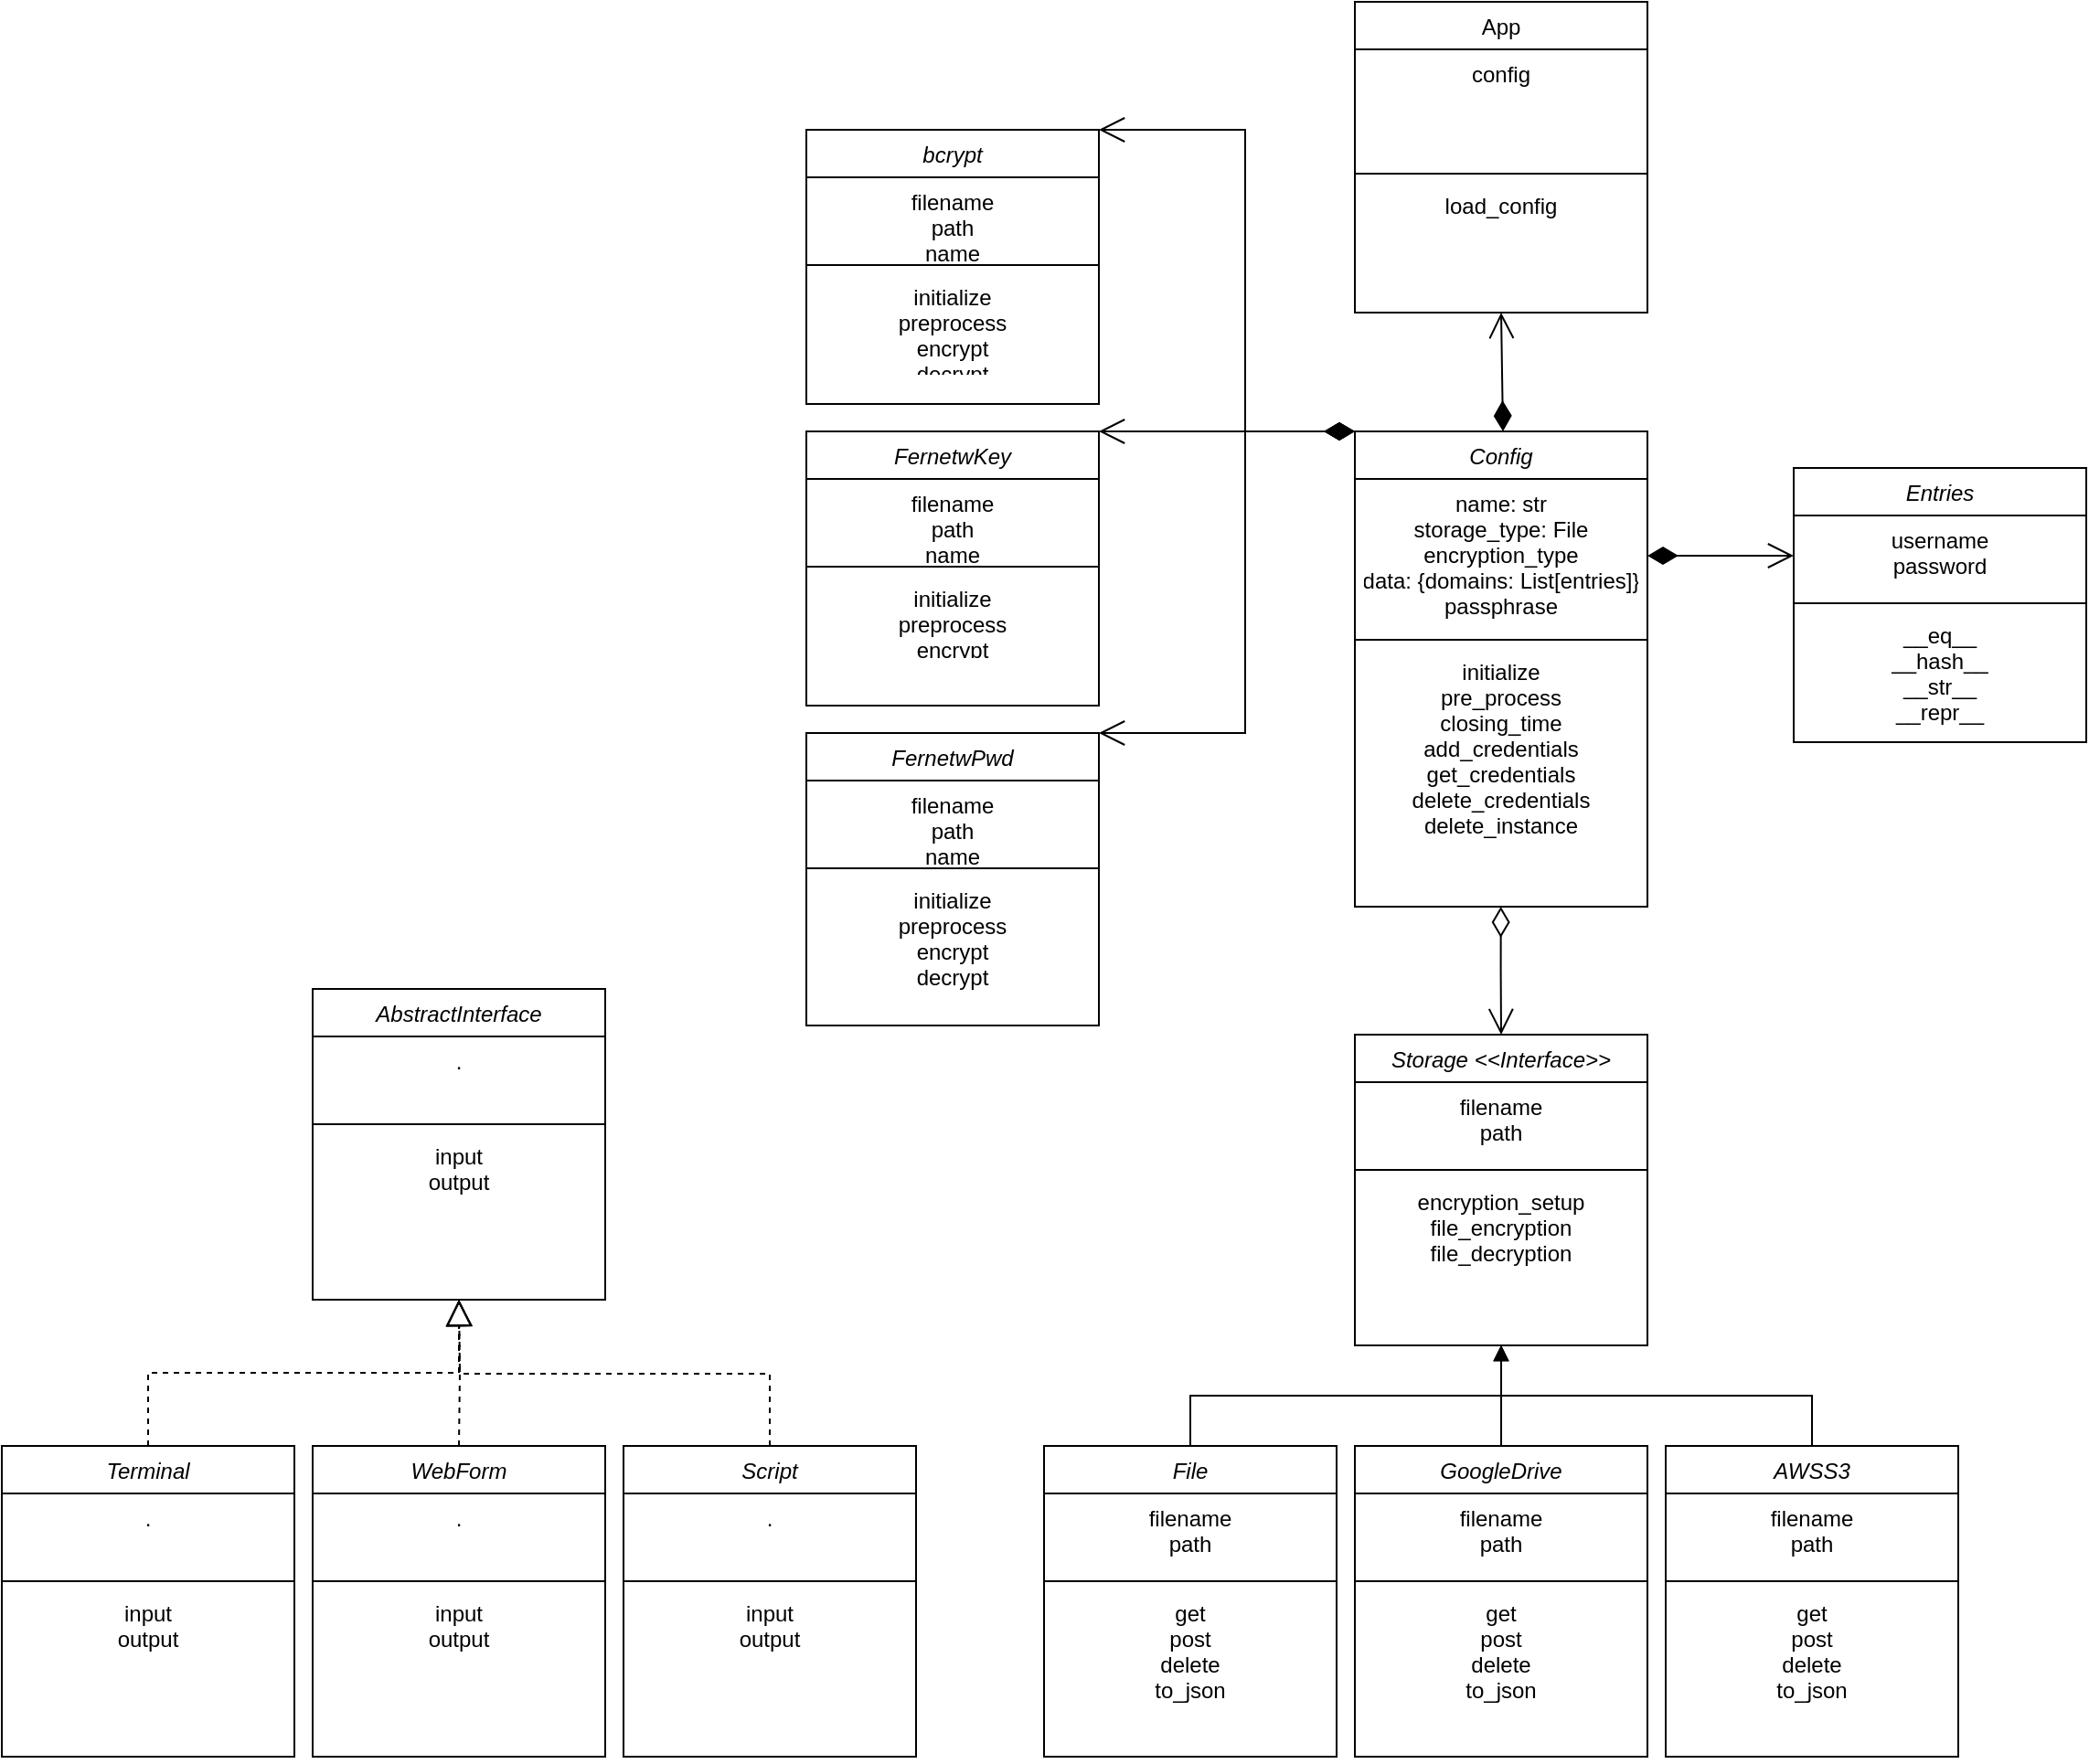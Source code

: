<mxfile version="24.7.17">
  <diagram id="C5RBs43oDa-KdzZeNtuy" name="Page-1">
    <mxGraphModel dx="2710" dy="1334" grid="1" gridSize="10" guides="1" tooltips="1" connect="1" arrows="1" fold="1" page="1" pageScale="1" pageWidth="827" pageHeight="1169" math="0" shadow="0">
      <root>
        <mxCell id="WIyWlLk6GJQsqaUBKTNV-0" />
        <mxCell id="WIyWlLk6GJQsqaUBKTNV-1" parent="WIyWlLk6GJQsqaUBKTNV-0" />
        <mxCell id="zkfFHV4jXpPFQw0GAbJ--0" value="Entries" style="swimlane;fontStyle=2;align=center;verticalAlign=top;childLayout=stackLayout;horizontal=1;startSize=26;horizontalStack=0;resizeParent=1;resizeLast=0;collapsible=1;marginBottom=0;rounded=0;shadow=0;strokeWidth=1;labelBackgroundColor=none;" parent="WIyWlLk6GJQsqaUBKTNV-1" vertex="1">
          <mxGeometry x="180" y="385" width="160" height="150" as="geometry">
            <mxRectangle x="230" y="140" width="160" height="26" as="alternateBounds" />
          </mxGeometry>
        </mxCell>
        <mxCell id="zkfFHV4jXpPFQw0GAbJ--1" value="username&#xa;password" style="text;align=center;verticalAlign=top;spacingLeft=4;spacingRight=4;overflow=hidden;rotatable=0;points=[[0,0.5],[1,0.5]];portConstraint=eastwest;labelBackgroundColor=none;" parent="zkfFHV4jXpPFQw0GAbJ--0" vertex="1">
          <mxGeometry y="26" width="160" height="44" as="geometry" />
        </mxCell>
        <mxCell id="zkfFHV4jXpPFQw0GAbJ--4" value="" style="line;html=1;strokeWidth=1;align=left;verticalAlign=middle;spacingTop=-1;spacingLeft=3;spacingRight=3;rotatable=0;labelPosition=right;points=[];portConstraint=eastwest;labelBackgroundColor=none;" parent="zkfFHV4jXpPFQw0GAbJ--0" vertex="1">
          <mxGeometry y="70" width="160" height="8" as="geometry" />
        </mxCell>
        <mxCell id="zkfFHV4jXpPFQw0GAbJ--5" value="__eq__&#xa;__hash__&#xa;__str__&#xa;__repr__" style="text;align=center;verticalAlign=top;spacingLeft=4;spacingRight=4;overflow=hidden;rotatable=0;points=[[0,0.5],[1,0.5]];portConstraint=eastwest;labelBackgroundColor=none;" parent="zkfFHV4jXpPFQw0GAbJ--0" vertex="1">
          <mxGeometry y="78" width="160" height="72" as="geometry" />
        </mxCell>
        <mxCell id="zkfFHV4jXpPFQw0GAbJ--17" value="App" style="swimlane;fontStyle=0;align=center;verticalAlign=top;childLayout=stackLayout;horizontal=1;startSize=26;horizontalStack=0;resizeParent=1;resizeLast=0;collapsible=1;marginBottom=0;rounded=0;shadow=0;strokeWidth=1;labelBackgroundColor=none;" parent="WIyWlLk6GJQsqaUBKTNV-1" vertex="1">
          <mxGeometry x="-60" y="130" width="160" height="170" as="geometry">
            <mxRectangle x="120" y="-210" width="160" height="26" as="alternateBounds" />
          </mxGeometry>
        </mxCell>
        <mxCell id="zkfFHV4jXpPFQw0GAbJ--18" value="config" style="text;align=center;verticalAlign=top;spacingLeft=4;spacingRight=4;overflow=hidden;rotatable=0;points=[[0,0.5],[1,0.5]];portConstraint=eastwest;labelBackgroundColor=none;" parent="zkfFHV4jXpPFQw0GAbJ--17" vertex="1">
          <mxGeometry y="26" width="160" height="64" as="geometry" />
        </mxCell>
        <mxCell id="zkfFHV4jXpPFQw0GAbJ--23" value="" style="line;html=1;strokeWidth=1;align=left;verticalAlign=middle;spacingTop=-1;spacingLeft=3;spacingRight=3;rotatable=0;labelPosition=right;points=[];portConstraint=eastwest;labelBackgroundColor=none;" parent="zkfFHV4jXpPFQw0GAbJ--17" vertex="1">
          <mxGeometry y="90" width="160" height="8" as="geometry" />
        </mxCell>
        <mxCell id="zkfFHV4jXpPFQw0GAbJ--24" value="load_config" style="text;align=center;verticalAlign=top;spacingLeft=4;spacingRight=4;overflow=hidden;rotatable=0;points=[[0,0.5],[1,0.5]];portConstraint=eastwest;labelBackgroundColor=none;" parent="zkfFHV4jXpPFQw0GAbJ--17" vertex="1">
          <mxGeometry y="98" width="160" height="52" as="geometry" />
        </mxCell>
        <mxCell id="KMxtjk_TlvN9ZybdX43b-0" value="Config" style="swimlane;fontStyle=2;align=center;verticalAlign=top;childLayout=stackLayout;horizontal=1;startSize=26;horizontalStack=0;resizeParent=1;resizeLast=0;collapsible=1;marginBottom=0;rounded=0;shadow=0;strokeWidth=1;labelBackgroundColor=none;" parent="WIyWlLk6GJQsqaUBKTNV-1" vertex="1">
          <mxGeometry x="-60" y="365" width="160" height="260" as="geometry">
            <mxRectangle x="20" y="-20" width="160" height="26" as="alternateBounds" />
          </mxGeometry>
        </mxCell>
        <mxCell id="KMxtjk_TlvN9ZybdX43b-1" value="name: str&#xa;storage_type: File&#xa;encryption_type&#xa;data: {domains: List[entries]}&#xa;passphrase" style="text;align=center;verticalAlign=top;spacingLeft=4;spacingRight=4;overflow=hidden;rotatable=0;points=[[0,0.5],[1,0.5]];portConstraint=eastwest;labelBackgroundColor=none;" parent="KMxtjk_TlvN9ZybdX43b-0" vertex="1">
          <mxGeometry y="26" width="160" height="84" as="geometry" />
        </mxCell>
        <mxCell id="KMxtjk_TlvN9ZybdX43b-2" value="" style="line;html=1;strokeWidth=1;align=left;verticalAlign=middle;spacingTop=-1;spacingLeft=3;spacingRight=3;rotatable=0;labelPosition=right;points=[];portConstraint=eastwest;labelBackgroundColor=none;" parent="KMxtjk_TlvN9ZybdX43b-0" vertex="1">
          <mxGeometry y="110" width="160" height="8" as="geometry" />
        </mxCell>
        <mxCell id="KMxtjk_TlvN9ZybdX43b-3" value="initialize&#xa;pre_process&#xa;closing_time&#xa;add_credentials&#xa;get_credentials&#xa;delete_credentials&#xa;delete_instance" style="text;align=center;verticalAlign=top;spacingLeft=4;spacingRight=4;overflow=hidden;rotatable=0;points=[[0,0.5],[1,0.5]];portConstraint=eastwest;labelBackgroundColor=none;" parent="KMxtjk_TlvN9ZybdX43b-0" vertex="1">
          <mxGeometry y="118" width="160" height="142" as="geometry" />
        </mxCell>
        <mxCell id="KMxtjk_TlvN9ZybdX43b-21" value="File" style="swimlane;fontStyle=2;align=center;verticalAlign=top;childLayout=stackLayout;horizontal=1;startSize=26;horizontalStack=0;resizeParent=1;resizeLast=0;collapsible=1;marginBottom=0;rounded=0;shadow=0;strokeWidth=1;labelBackgroundColor=none;" parent="WIyWlLk6GJQsqaUBKTNV-1" vertex="1">
          <mxGeometry x="-230" y="920" width="160" height="170" as="geometry">
            <mxRectangle x="230" y="140" width="160" height="26" as="alternateBounds" />
          </mxGeometry>
        </mxCell>
        <mxCell id="KMxtjk_TlvN9ZybdX43b-22" value="filename&#xa;path" style="text;align=center;verticalAlign=top;spacingLeft=4;spacingRight=4;overflow=hidden;rotatable=0;points=[[0,0.5],[1,0.5]];portConstraint=eastwest;labelBackgroundColor=none;" parent="KMxtjk_TlvN9ZybdX43b-21" vertex="1">
          <mxGeometry y="26" width="160" height="44" as="geometry" />
        </mxCell>
        <mxCell id="KMxtjk_TlvN9ZybdX43b-23" value="" style="line;html=1;strokeWidth=1;align=left;verticalAlign=middle;spacingTop=-1;spacingLeft=3;spacingRight=3;rotatable=0;labelPosition=right;points=[];portConstraint=eastwest;labelBackgroundColor=none;" parent="KMxtjk_TlvN9ZybdX43b-21" vertex="1">
          <mxGeometry y="70" width="160" height="8" as="geometry" />
        </mxCell>
        <mxCell id="KMxtjk_TlvN9ZybdX43b-25" value="get&#xa;post&#xa;delete&#xa;to_json" style="text;align=center;verticalAlign=top;spacingLeft=4;spacingRight=4;overflow=hidden;rotatable=0;points=[[0,0.5],[1,0.5]];portConstraint=eastwest;labelBackgroundColor=none;" parent="KMxtjk_TlvN9ZybdX43b-21" vertex="1">
          <mxGeometry y="78" width="160" height="92" as="geometry" />
        </mxCell>
        <mxCell id="KMxtjk_TlvN9ZybdX43b-26" value="GoogleDrive" style="swimlane;fontStyle=2;align=center;verticalAlign=top;childLayout=stackLayout;horizontal=1;startSize=26;horizontalStack=0;resizeParent=1;resizeLast=0;collapsible=1;marginBottom=0;rounded=0;shadow=0;strokeWidth=1;labelBackgroundColor=none;" parent="WIyWlLk6GJQsqaUBKTNV-1" vertex="1">
          <mxGeometry x="-60" y="920" width="160" height="170" as="geometry">
            <mxRectangle x="230" y="140" width="160" height="26" as="alternateBounds" />
          </mxGeometry>
        </mxCell>
        <mxCell id="KMxtjk_TlvN9ZybdX43b-27" value="filename&#xa;path" style="text;align=center;verticalAlign=top;spacingLeft=4;spacingRight=4;overflow=hidden;rotatable=0;points=[[0,0.5],[1,0.5]];portConstraint=eastwest;labelBackgroundColor=none;" parent="KMxtjk_TlvN9ZybdX43b-26" vertex="1">
          <mxGeometry y="26" width="160" height="44" as="geometry" />
        </mxCell>
        <mxCell id="KMxtjk_TlvN9ZybdX43b-28" value="" style="line;html=1;strokeWidth=1;align=left;verticalAlign=middle;spacingTop=-1;spacingLeft=3;spacingRight=3;rotatable=0;labelPosition=right;points=[];portConstraint=eastwest;labelBackgroundColor=none;" parent="KMxtjk_TlvN9ZybdX43b-26" vertex="1">
          <mxGeometry y="70" width="160" height="8" as="geometry" />
        </mxCell>
        <mxCell id="KMxtjk_TlvN9ZybdX43b-29" value="get&#xa;post&#xa;delete&#xa;to_json" style="text;align=center;verticalAlign=top;spacingLeft=4;spacingRight=4;overflow=hidden;rotatable=0;points=[[0,0.5],[1,0.5]];portConstraint=eastwest;labelBackgroundColor=none;" parent="KMxtjk_TlvN9ZybdX43b-26" vertex="1">
          <mxGeometry y="78" width="160" height="92" as="geometry" />
        </mxCell>
        <mxCell id="KMxtjk_TlvN9ZybdX43b-30" value="AWSS3" style="swimlane;fontStyle=2;align=center;verticalAlign=top;childLayout=stackLayout;horizontal=1;startSize=26;horizontalStack=0;resizeParent=1;resizeLast=0;collapsible=1;marginBottom=0;rounded=0;shadow=0;strokeWidth=1;labelBackgroundColor=none;" parent="WIyWlLk6GJQsqaUBKTNV-1" vertex="1">
          <mxGeometry x="110" y="920" width="160" height="170" as="geometry">
            <mxRectangle x="230" y="140" width="160" height="26" as="alternateBounds" />
          </mxGeometry>
        </mxCell>
        <mxCell id="KMxtjk_TlvN9ZybdX43b-31" value="filename&#xa;path" style="text;align=center;verticalAlign=top;spacingLeft=4;spacingRight=4;overflow=hidden;rotatable=0;points=[[0,0.5],[1,0.5]];portConstraint=eastwest;labelBackgroundColor=none;" parent="KMxtjk_TlvN9ZybdX43b-30" vertex="1">
          <mxGeometry y="26" width="160" height="44" as="geometry" />
        </mxCell>
        <mxCell id="KMxtjk_TlvN9ZybdX43b-32" value="" style="line;html=1;strokeWidth=1;align=left;verticalAlign=middle;spacingTop=-1;spacingLeft=3;spacingRight=3;rotatable=0;labelPosition=right;points=[];portConstraint=eastwest;labelBackgroundColor=none;" parent="KMxtjk_TlvN9ZybdX43b-30" vertex="1">
          <mxGeometry y="70" width="160" height="8" as="geometry" />
        </mxCell>
        <mxCell id="KMxtjk_TlvN9ZybdX43b-33" value="get&#xa;post&#xa;delete&#xa;to_json" style="text;align=center;verticalAlign=top;spacingLeft=4;spacingRight=4;overflow=hidden;rotatable=0;points=[[0,0.5],[1,0.5]];portConstraint=eastwest;labelBackgroundColor=none;" parent="KMxtjk_TlvN9ZybdX43b-30" vertex="1">
          <mxGeometry y="78" width="160" height="92" as="geometry" />
        </mxCell>
        <mxCell id="KMxtjk_TlvN9ZybdX43b-39" value="FernetwKey" style="swimlane;fontStyle=2;align=center;verticalAlign=top;childLayout=stackLayout;horizontal=1;startSize=26;horizontalStack=0;resizeParent=1;resizeLast=0;collapsible=1;marginBottom=0;rounded=0;shadow=0;strokeWidth=1;labelBackgroundColor=none;" parent="WIyWlLk6GJQsqaUBKTNV-1" vertex="1">
          <mxGeometry x="-360" y="365" width="160" height="150" as="geometry">
            <mxRectangle x="-270" y="130" width="160" height="26" as="alternateBounds" />
          </mxGeometry>
        </mxCell>
        <mxCell id="KMxtjk_TlvN9ZybdX43b-40" value="filename&#xa;path&#xa;name" style="text;align=center;verticalAlign=top;spacingLeft=4;spacingRight=4;overflow=hidden;rotatable=0;points=[[0,0.5],[1,0.5]];portConstraint=eastwest;labelBackgroundColor=none;" parent="KMxtjk_TlvN9ZybdX43b-39" vertex="1">
          <mxGeometry y="26" width="160" height="44" as="geometry" />
        </mxCell>
        <mxCell id="KMxtjk_TlvN9ZybdX43b-41" value="" style="line;html=1;strokeWidth=1;align=left;verticalAlign=middle;spacingTop=-1;spacingLeft=3;spacingRight=3;rotatable=0;labelPosition=right;points=[];portConstraint=eastwest;labelBackgroundColor=none;" parent="KMxtjk_TlvN9ZybdX43b-39" vertex="1">
          <mxGeometry y="70" width="160" height="8" as="geometry" />
        </mxCell>
        <mxCell id="KMxtjk_TlvN9ZybdX43b-42" value="initialize&#xa;preprocess&#xa;encrypt&#xa;decrypt" style="text;align=center;verticalAlign=top;spacingLeft=4;spacingRight=4;overflow=hidden;rotatable=0;points=[[0,0.5],[1,0.5]];portConstraint=eastwest;labelBackgroundColor=none;" parent="KMxtjk_TlvN9ZybdX43b-39" vertex="1">
          <mxGeometry y="78" width="160" height="42" as="geometry" />
        </mxCell>
        <mxCell id="KMxtjk_TlvN9ZybdX43b-44" value="FernetwPwd" style="swimlane;fontStyle=2;align=center;verticalAlign=top;childLayout=stackLayout;horizontal=1;startSize=26;horizontalStack=0;resizeParent=1;resizeLast=0;collapsible=1;marginBottom=0;rounded=0;shadow=0;strokeWidth=1;labelBackgroundColor=none;" parent="WIyWlLk6GJQsqaUBKTNV-1" vertex="1">
          <mxGeometry x="-360" y="530" width="160" height="160" as="geometry">
            <mxRectangle x="-270" y="270" width="160" height="26" as="alternateBounds" />
          </mxGeometry>
        </mxCell>
        <mxCell id="KMxtjk_TlvN9ZybdX43b-45" value="filename&#xa;path&#xa;name" style="text;align=center;verticalAlign=top;spacingLeft=4;spacingRight=4;overflow=hidden;rotatable=0;points=[[0,0.5],[1,0.5]];portConstraint=eastwest;labelBackgroundColor=none;" parent="KMxtjk_TlvN9ZybdX43b-44" vertex="1">
          <mxGeometry y="26" width="160" height="44" as="geometry" />
        </mxCell>
        <mxCell id="KMxtjk_TlvN9ZybdX43b-46" value="" style="line;html=1;strokeWidth=1;align=left;verticalAlign=middle;spacingTop=-1;spacingLeft=3;spacingRight=3;rotatable=0;labelPosition=right;points=[];portConstraint=eastwest;labelBackgroundColor=none;" parent="KMxtjk_TlvN9ZybdX43b-44" vertex="1">
          <mxGeometry y="70" width="160" height="8" as="geometry" />
        </mxCell>
        <mxCell id="KMxtjk_TlvN9ZybdX43b-47" value="initialize&#xa;preprocess&#xa;encrypt&#xa;decrypt" style="text;align=center;verticalAlign=top;spacingLeft=4;spacingRight=4;overflow=hidden;rotatable=0;points=[[0,0.5],[1,0.5]];portConstraint=eastwest;labelBackgroundColor=none;" parent="KMxtjk_TlvN9ZybdX43b-44" vertex="1">
          <mxGeometry y="78" width="160" height="62" as="geometry" />
        </mxCell>
        <mxCell id="12SCsUHbPmjHxezPQYiS-5" style="edgeStyle=orthogonalEdgeStyle;rounded=0;orthogonalLoop=1;jettySize=auto;html=1;exitX=1;exitY=0.5;exitDx=0;exitDy=0;" edge="1" parent="KMxtjk_TlvN9ZybdX43b-44" source="KMxtjk_TlvN9ZybdX43b-45" target="KMxtjk_TlvN9ZybdX43b-45">
          <mxGeometry relative="1" as="geometry" />
        </mxCell>
        <mxCell id="KMxtjk_TlvN9ZybdX43b-51" value="bcrypt" style="swimlane;fontStyle=2;align=center;verticalAlign=top;childLayout=stackLayout;horizontal=1;startSize=26;horizontalStack=0;resizeParent=1;resizeLast=0;collapsible=1;marginBottom=0;rounded=0;shadow=0;strokeWidth=1;labelBackgroundColor=none;" parent="WIyWlLk6GJQsqaUBKTNV-1" vertex="1">
          <mxGeometry x="-360" y="200" width="160" height="150" as="geometry">
            <mxRectangle x="-270" y="-10" width="160" height="26" as="alternateBounds" />
          </mxGeometry>
        </mxCell>
        <mxCell id="KMxtjk_TlvN9ZybdX43b-52" value="filename&#xa;path&#xa;name" style="text;align=center;verticalAlign=top;spacingLeft=4;spacingRight=4;overflow=hidden;rotatable=0;points=[[0,0.5],[1,0.5]];portConstraint=eastwest;labelBackgroundColor=none;" parent="KMxtjk_TlvN9ZybdX43b-51" vertex="1">
          <mxGeometry y="26" width="160" height="44" as="geometry" />
        </mxCell>
        <mxCell id="KMxtjk_TlvN9ZybdX43b-53" value="" style="line;html=1;strokeWidth=1;align=left;verticalAlign=middle;spacingTop=-1;spacingLeft=3;spacingRight=3;rotatable=0;labelPosition=right;points=[];portConstraint=eastwest;labelBackgroundColor=none;" parent="KMxtjk_TlvN9ZybdX43b-51" vertex="1">
          <mxGeometry y="70" width="160" height="8" as="geometry" />
        </mxCell>
        <mxCell id="KMxtjk_TlvN9ZybdX43b-54" value="initialize&#xa;preprocess&#xa;encrypt&#xa;decrypt" style="text;align=center;verticalAlign=top;spacingLeft=4;spacingRight=4;overflow=hidden;rotatable=0;points=[[0,0.5],[1,0.5]];portConstraint=eastwest;labelBackgroundColor=none;" parent="KMxtjk_TlvN9ZybdX43b-51" vertex="1">
          <mxGeometry y="78" width="160" height="52" as="geometry" />
        </mxCell>
        <mxCell id="9E2WWU8BKXoRJev0Updc-7" value="Storage &lt;&lt;Interface&gt;&gt;" style="swimlane;fontStyle=2;align=center;verticalAlign=top;childLayout=stackLayout;horizontal=1;startSize=26;horizontalStack=0;resizeParent=1;resizeLast=0;collapsible=1;marginBottom=0;rounded=0;shadow=0;strokeWidth=1;labelBackgroundColor=none;" parent="WIyWlLk6GJQsqaUBKTNV-1" vertex="1">
          <mxGeometry x="-60" y="695" width="160" height="170" as="geometry">
            <mxRectangle x="230" y="140" width="160" height="26" as="alternateBounds" />
          </mxGeometry>
        </mxCell>
        <mxCell id="9E2WWU8BKXoRJev0Updc-8" value="filename&#xa;path" style="text;align=center;verticalAlign=top;spacingLeft=4;spacingRight=4;overflow=hidden;rotatable=0;points=[[0,0.5],[1,0.5]];portConstraint=eastwest;labelBackgroundColor=none;" parent="9E2WWU8BKXoRJev0Updc-7" vertex="1">
          <mxGeometry y="26" width="160" height="44" as="geometry" />
        </mxCell>
        <mxCell id="9E2WWU8BKXoRJev0Updc-9" value="" style="line;html=1;strokeWidth=1;align=left;verticalAlign=middle;spacingTop=-1;spacingLeft=3;spacingRight=3;rotatable=0;labelPosition=right;points=[];portConstraint=eastwest;labelBackgroundColor=none;" parent="9E2WWU8BKXoRJev0Updc-7" vertex="1">
          <mxGeometry y="70" width="160" height="8" as="geometry" />
        </mxCell>
        <mxCell id="9E2WWU8BKXoRJev0Updc-10" value="encryption_setup&#xa;file_encryption&#xa;file_decryption" style="text;align=center;verticalAlign=top;spacingLeft=4;spacingRight=4;overflow=hidden;rotatable=0;points=[[0,0.5],[1,0.5]];portConstraint=eastwest;labelBackgroundColor=none;" parent="9E2WWU8BKXoRJev0Updc-7" vertex="1">
          <mxGeometry y="78" width="160" height="52" as="geometry" />
        </mxCell>
        <mxCell id="DhrwB3jTMk689W4C4ns6-12" value="Terminal" style="swimlane;fontStyle=2;align=center;verticalAlign=top;childLayout=stackLayout;horizontal=1;startSize=26;horizontalStack=0;resizeParent=1;resizeLast=0;collapsible=1;marginBottom=0;rounded=0;shadow=0;strokeWidth=1;labelBackgroundColor=none;" parent="WIyWlLk6GJQsqaUBKTNV-1" vertex="1">
          <mxGeometry x="-800" y="920" width="160" height="170" as="geometry">
            <mxRectangle x="230" y="140" width="160" height="26" as="alternateBounds" />
          </mxGeometry>
        </mxCell>
        <mxCell id="DhrwB3jTMk689W4C4ns6-13" value="." style="text;align=center;verticalAlign=top;spacingLeft=4;spacingRight=4;overflow=hidden;rotatable=0;points=[[0,0.5],[1,0.5]];portConstraint=eastwest;labelBackgroundColor=none;" parent="DhrwB3jTMk689W4C4ns6-12" vertex="1">
          <mxGeometry y="26" width="160" height="44" as="geometry" />
        </mxCell>
        <mxCell id="DhrwB3jTMk689W4C4ns6-14" value="" style="line;html=1;strokeWidth=1;align=left;verticalAlign=middle;spacingTop=-1;spacingLeft=3;spacingRight=3;rotatable=0;labelPosition=right;points=[];portConstraint=eastwest;labelBackgroundColor=none;" parent="DhrwB3jTMk689W4C4ns6-12" vertex="1">
          <mxGeometry y="70" width="160" height="8" as="geometry" />
        </mxCell>
        <mxCell id="DhrwB3jTMk689W4C4ns6-15" value="input&#xa;output" style="text;align=center;verticalAlign=top;spacingLeft=4;spacingRight=4;overflow=hidden;rotatable=0;points=[[0,0.5],[1,0.5]];portConstraint=eastwest;labelBackgroundColor=none;" parent="DhrwB3jTMk689W4C4ns6-12" vertex="1">
          <mxGeometry y="78" width="160" height="92" as="geometry" />
        </mxCell>
        <mxCell id="DhrwB3jTMk689W4C4ns6-16" value="WebForm" style="swimlane;fontStyle=2;align=center;verticalAlign=top;childLayout=stackLayout;horizontal=1;startSize=26;horizontalStack=0;resizeParent=1;resizeLast=0;collapsible=1;marginBottom=0;rounded=0;shadow=0;strokeWidth=1;labelBackgroundColor=none;" parent="WIyWlLk6GJQsqaUBKTNV-1" vertex="1">
          <mxGeometry x="-630" y="920" width="160" height="170" as="geometry">
            <mxRectangle x="230" y="140" width="160" height="26" as="alternateBounds" />
          </mxGeometry>
        </mxCell>
        <mxCell id="DhrwB3jTMk689W4C4ns6-17" value="." style="text;align=center;verticalAlign=top;spacingLeft=4;spacingRight=4;overflow=hidden;rotatable=0;points=[[0,0.5],[1,0.5]];portConstraint=eastwest;labelBackgroundColor=none;" parent="DhrwB3jTMk689W4C4ns6-16" vertex="1">
          <mxGeometry y="26" width="160" height="44" as="geometry" />
        </mxCell>
        <mxCell id="DhrwB3jTMk689W4C4ns6-18" value="" style="line;html=1;strokeWidth=1;align=left;verticalAlign=middle;spacingTop=-1;spacingLeft=3;spacingRight=3;rotatable=0;labelPosition=right;points=[];portConstraint=eastwest;labelBackgroundColor=none;" parent="DhrwB3jTMk689W4C4ns6-16" vertex="1">
          <mxGeometry y="70" width="160" height="8" as="geometry" />
        </mxCell>
        <mxCell id="DhrwB3jTMk689W4C4ns6-19" value="input&#xa;output" style="text;align=center;verticalAlign=top;spacingLeft=4;spacingRight=4;overflow=hidden;rotatable=0;points=[[0,0.5],[1,0.5]];portConstraint=eastwest;labelBackgroundColor=none;" parent="DhrwB3jTMk689W4C4ns6-16" vertex="1">
          <mxGeometry y="78" width="160" height="92" as="geometry" />
        </mxCell>
        <mxCell id="DhrwB3jTMk689W4C4ns6-20" value="Script" style="swimlane;fontStyle=2;align=center;verticalAlign=top;childLayout=stackLayout;horizontal=1;startSize=26;horizontalStack=0;resizeParent=1;resizeLast=0;collapsible=1;marginBottom=0;rounded=0;shadow=0;strokeWidth=1;labelBackgroundColor=none;" parent="WIyWlLk6GJQsqaUBKTNV-1" vertex="1">
          <mxGeometry x="-460" y="920" width="160" height="170" as="geometry">
            <mxRectangle x="230" y="140" width="160" height="26" as="alternateBounds" />
          </mxGeometry>
        </mxCell>
        <mxCell id="DhrwB3jTMk689W4C4ns6-21" value="." style="text;align=center;verticalAlign=top;spacingLeft=4;spacingRight=4;overflow=hidden;rotatable=0;points=[[0,0.5],[1,0.5]];portConstraint=eastwest;labelBackgroundColor=none;" parent="DhrwB3jTMk689W4C4ns6-20" vertex="1">
          <mxGeometry y="26" width="160" height="44" as="geometry" />
        </mxCell>
        <mxCell id="DhrwB3jTMk689W4C4ns6-22" value="" style="line;html=1;strokeWidth=1;align=left;verticalAlign=middle;spacingTop=-1;spacingLeft=3;spacingRight=3;rotatable=0;labelPosition=right;points=[];portConstraint=eastwest;labelBackgroundColor=none;" parent="DhrwB3jTMk689W4C4ns6-20" vertex="1">
          <mxGeometry y="70" width="160" height="8" as="geometry" />
        </mxCell>
        <mxCell id="DhrwB3jTMk689W4C4ns6-23" value="input&#xa;output" style="text;align=center;verticalAlign=top;spacingLeft=4;spacingRight=4;overflow=hidden;rotatable=0;points=[[0,0.5],[1,0.5]];portConstraint=eastwest;labelBackgroundColor=none;" parent="DhrwB3jTMk689W4C4ns6-20" vertex="1">
          <mxGeometry y="78" width="160" height="92" as="geometry" />
        </mxCell>
        <mxCell id="DhrwB3jTMk689W4C4ns6-25" value="AbstractInterface" style="swimlane;fontStyle=2;align=center;verticalAlign=top;childLayout=stackLayout;horizontal=1;startSize=26;horizontalStack=0;resizeParent=1;resizeLast=0;collapsible=1;marginBottom=0;rounded=0;shadow=0;strokeWidth=1;labelBackgroundColor=none;" parent="WIyWlLk6GJQsqaUBKTNV-1" vertex="1">
          <mxGeometry x="-630" y="670" width="160" height="170" as="geometry">
            <mxRectangle x="230" y="140" width="160" height="26" as="alternateBounds" />
          </mxGeometry>
        </mxCell>
        <mxCell id="DhrwB3jTMk689W4C4ns6-26" value="." style="text;align=center;verticalAlign=top;spacingLeft=4;spacingRight=4;overflow=hidden;rotatable=0;points=[[0,0.5],[1,0.5]];portConstraint=eastwest;labelBackgroundColor=none;" parent="DhrwB3jTMk689W4C4ns6-25" vertex="1">
          <mxGeometry y="26" width="160" height="44" as="geometry" />
        </mxCell>
        <mxCell id="DhrwB3jTMk689W4C4ns6-27" value="" style="line;html=1;strokeWidth=1;align=left;verticalAlign=middle;spacingTop=-1;spacingLeft=3;spacingRight=3;rotatable=0;labelPosition=right;points=[];portConstraint=eastwest;labelBackgroundColor=none;" parent="DhrwB3jTMk689W4C4ns6-25" vertex="1">
          <mxGeometry y="70" width="160" height="8" as="geometry" />
        </mxCell>
        <mxCell id="DhrwB3jTMk689W4C4ns6-28" value="input&#xa;output" style="text;align=center;verticalAlign=top;spacingLeft=4;spacingRight=4;overflow=hidden;rotatable=0;points=[[0,0.5],[1,0.5]];portConstraint=eastwest;labelBackgroundColor=none;" parent="DhrwB3jTMk689W4C4ns6-25" vertex="1">
          <mxGeometry y="78" width="160" height="62" as="geometry" />
        </mxCell>
        <mxCell id="2JBwWqlIV12FGlzzgue7-4" value="" style="endArrow=open;html=1;endSize=12;startArrow=diamondThin;startSize=14;startFill=1;align=left;verticalAlign=bottom;rounded=0;entryX=0;entryY=0.5;entryDx=0;entryDy=0;exitX=1;exitY=0.5;exitDx=0;exitDy=0;strokeColor=default;edgeStyle=orthogonalEdgeStyle;" parent="WIyWlLk6GJQsqaUBKTNV-1" source="KMxtjk_TlvN9ZybdX43b-1" target="zkfFHV4jXpPFQw0GAbJ--1" edge="1">
          <mxGeometry x="-1" y="3" relative="1" as="geometry">
            <mxPoint x="-50" y="443" as="sourcePoint" />
            <mxPoint x="-190" y="465" as="targetPoint" />
          </mxGeometry>
        </mxCell>
        <mxCell id="2JBwWqlIV12FGlzzgue7-7" value="&lt;div&gt;&lt;br&gt;&lt;/div&gt;&lt;div&gt;&lt;br&gt;&lt;/div&gt;" style="endArrow=open;html=1;endSize=12;startArrow=diamondThin;startSize=14;startFill=0;edgeStyle=orthogonalEdgeStyle;align=left;verticalAlign=bottom;rounded=0;entryX=0.5;entryY=0;entryDx=0;entryDy=0;exitX=0.499;exitY=1;exitDx=0;exitDy=0;exitPerimeter=0;" parent="WIyWlLk6GJQsqaUBKTNV-1" source="KMxtjk_TlvN9ZybdX43b-3" target="9E2WWU8BKXoRJev0Updc-7" edge="1">
          <mxGeometry x="-1" y="3" relative="1" as="geometry">
            <mxPoint x="-50" y="564" as="sourcePoint" />
            <mxPoint x="-180" y="764" as="targetPoint" />
          </mxGeometry>
        </mxCell>
        <mxCell id="2JBwWqlIV12FGlzzgue7-11" value="&lt;div&gt;&lt;br&gt;&lt;/div&gt;&lt;div&gt;&lt;br&gt;&lt;/div&gt;" style="endArrow=open;html=1;endSize=12;startArrow=diamondThin;startSize=14;startFill=1;align=left;verticalAlign=bottom;rounded=0;entryX=0.5;entryY=1;entryDx=0;entryDy=0;exitX=0.5;exitY=0;exitDx=0;exitDy=0;strokeColor=default;fontFamily=Helvetica;fontSize=11;fontColor=default;labelBackgroundColor=default;" parent="WIyWlLk6GJQsqaUBKTNV-1" target="zkfFHV4jXpPFQw0GAbJ--17" edge="1">
          <mxGeometry x="-1" y="3" relative="1" as="geometry">
            <mxPoint x="21.0" y="365" as="sourcePoint" />
            <mxPoint x="21.0" y="255" as="targetPoint" />
          </mxGeometry>
        </mxCell>
        <mxCell id="2JBwWqlIV12FGlzzgue7-12" value="" style="endArrow=block;dashed=1;endFill=0;endSize=12;html=1;rounded=0;exitX=0.5;exitY=0;exitDx=0;exitDy=0;entryX=0.5;entryY=1;entryDx=0;entryDy=0;edgeStyle=orthogonalEdgeStyle;" parent="WIyWlLk6GJQsqaUBKTNV-1" source="DhrwB3jTMk689W4C4ns6-12" target="DhrwB3jTMk689W4C4ns6-25" edge="1">
          <mxGeometry width="160" relative="1" as="geometry">
            <mxPoint x="-280" y="860" as="sourcePoint" />
            <mxPoint x="-550" y="860" as="targetPoint" />
          </mxGeometry>
        </mxCell>
        <mxCell id="2JBwWqlIV12FGlzzgue7-13" value="" style="endArrow=block;dashed=1;endFill=0;endSize=12;html=1;rounded=0;entryX=0.5;entryY=1;entryDx=0;entryDy=0;edgeStyle=orthogonalEdgeStyle;" parent="WIyWlLk6GJQsqaUBKTNV-1" target="DhrwB3jTMk689W4C4ns6-25" edge="1">
          <mxGeometry width="160" relative="1" as="geometry">
            <mxPoint x="-550" y="920" as="sourcePoint" />
            <mxPoint x="-540" y="850" as="targetPoint" />
          </mxGeometry>
        </mxCell>
        <mxCell id="2JBwWqlIV12FGlzzgue7-14" value="" style="endArrow=block;dashed=1;endFill=0;endSize=12;html=1;rounded=0;exitX=0.5;exitY=0;exitDx=0;exitDy=0;edgeStyle=orthogonalEdgeStyle;" parent="WIyWlLk6GJQsqaUBKTNV-1" source="DhrwB3jTMk689W4C4ns6-20" edge="1">
          <mxGeometry width="160" relative="1" as="geometry">
            <mxPoint x="-700" y="940" as="sourcePoint" />
            <mxPoint x="-550" y="840" as="targetPoint" />
          </mxGeometry>
        </mxCell>
        <mxCell id="12SCsUHbPmjHxezPQYiS-0" value="" style="endArrow=block;endFill=1;html=1;edgeStyle=orthogonalEdgeStyle;align=left;verticalAlign=top;rounded=0;exitX=0.5;exitY=0;exitDx=0;exitDy=0;entryX=0.5;entryY=1;entryDx=0;entryDy=0;" edge="1" parent="WIyWlLk6GJQsqaUBKTNV-1" source="KMxtjk_TlvN9ZybdX43b-26" target="9E2WWU8BKXoRJev0Updc-7">
          <mxGeometry x="-1" relative="1" as="geometry">
            <mxPoint x="-30" y="820" as="sourcePoint" />
            <mxPoint x="10" y="880" as="targetPoint" />
          </mxGeometry>
        </mxCell>
        <mxCell id="12SCsUHbPmjHxezPQYiS-2" value="" style="endArrow=block;endFill=1;html=1;edgeStyle=orthogonalEdgeStyle;align=left;verticalAlign=top;rounded=0;exitX=0.5;exitY=0;exitDx=0;exitDy=0;entryX=0.5;entryY=1;entryDx=0;entryDy=0;" edge="1" parent="WIyWlLk6GJQsqaUBKTNV-1" source="KMxtjk_TlvN9ZybdX43b-21" target="9E2WWU8BKXoRJev0Updc-7">
          <mxGeometry x="-1" relative="1" as="geometry">
            <mxPoint x="60" y="930" as="sourcePoint" />
            <mxPoint x="30" y="875" as="targetPoint" />
            <mxPoint as="offset" />
          </mxGeometry>
        </mxCell>
        <mxCell id="12SCsUHbPmjHxezPQYiS-3" value="" style="endArrow=block;endFill=1;html=1;edgeStyle=orthogonalEdgeStyle;align=left;verticalAlign=top;rounded=0;exitX=0.5;exitY=0;exitDx=0;exitDy=0;entryX=0.5;entryY=1;entryDx=0;entryDy=0;" edge="1" parent="WIyWlLk6GJQsqaUBKTNV-1" source="KMxtjk_TlvN9ZybdX43b-30" target="9E2WWU8BKXoRJev0Updc-7">
          <mxGeometry x="-1" relative="1" as="geometry">
            <mxPoint x="-110" y="930" as="sourcePoint" />
            <mxPoint x="30" y="875" as="targetPoint" />
          </mxGeometry>
        </mxCell>
        <mxCell id="12SCsUHbPmjHxezPQYiS-6" value="&lt;div&gt;&lt;br&gt;&lt;/div&gt;&lt;div&gt;&lt;br&gt;&lt;/div&gt;" style="endArrow=open;html=1;endSize=12;startArrow=diamondThin;startSize=14;startFill=1;align=left;verticalAlign=bottom;rounded=0;entryX=1;entryY=0;entryDx=0;entryDy=0;exitX=0;exitY=0;exitDx=0;exitDy=0;strokeColor=default;fontFamily=Helvetica;fontSize=11;fontColor=default;labelBackgroundColor=default;edgeStyle=orthogonalEdgeStyle;" edge="1" parent="WIyWlLk6GJQsqaUBKTNV-1" source="KMxtjk_TlvN9ZybdX43b-0" target="KMxtjk_TlvN9ZybdX43b-51">
          <mxGeometry x="-1" y="3" relative="1" as="geometry">
            <mxPoint x="31.0" y="375" as="sourcePoint" />
            <mxPoint x="30" y="310" as="targetPoint" />
            <Array as="points">
              <mxPoint x="-120" y="365" />
              <mxPoint x="-120" y="200" />
            </Array>
          </mxGeometry>
        </mxCell>
        <mxCell id="12SCsUHbPmjHxezPQYiS-7" value="&lt;div&gt;&lt;br&gt;&lt;/div&gt;&lt;div&gt;&lt;br&gt;&lt;/div&gt;" style="endArrow=open;html=1;endSize=12;startArrow=diamondThin;startSize=14;startFill=1;align=left;verticalAlign=bottom;rounded=0;entryX=1;entryY=0;entryDx=0;entryDy=0;strokeColor=default;fontFamily=Helvetica;fontSize=11;fontColor=default;labelBackgroundColor=default;exitX=0;exitY=0;exitDx=0;exitDy=0;" edge="1" parent="WIyWlLk6GJQsqaUBKTNV-1" source="KMxtjk_TlvN9ZybdX43b-0" target="KMxtjk_TlvN9ZybdX43b-39">
          <mxGeometry x="-1" y="3" relative="1" as="geometry">
            <mxPoint x="-100" y="350" as="sourcePoint" />
            <mxPoint x="-190" y="360" as="targetPoint" />
          </mxGeometry>
        </mxCell>
        <mxCell id="12SCsUHbPmjHxezPQYiS-8" value="&lt;div&gt;&lt;br&gt;&lt;/div&gt;&lt;div&gt;&lt;br&gt;&lt;/div&gt;" style="endArrow=open;html=1;endSize=12;startArrow=diamondThin;startSize=14;startFill=1;align=left;verticalAlign=bottom;rounded=0;entryX=1;entryY=0;entryDx=0;entryDy=0;strokeColor=default;fontFamily=Helvetica;fontSize=11;fontColor=default;labelBackgroundColor=default;exitX=0;exitY=0;exitDx=0;exitDy=0;edgeStyle=orthogonalEdgeStyle;" edge="1" parent="WIyWlLk6GJQsqaUBKTNV-1" source="KMxtjk_TlvN9ZybdX43b-0" target="KMxtjk_TlvN9ZybdX43b-44">
          <mxGeometry x="-1" y="3" relative="1" as="geometry">
            <mxPoint x="-50" y="375" as="sourcePoint" />
            <mxPoint x="-190" y="390" as="targetPoint" />
            <Array as="points">
              <mxPoint x="-120" y="365" />
              <mxPoint x="-120" y="530" />
            </Array>
          </mxGeometry>
        </mxCell>
      </root>
    </mxGraphModel>
  </diagram>
</mxfile>

